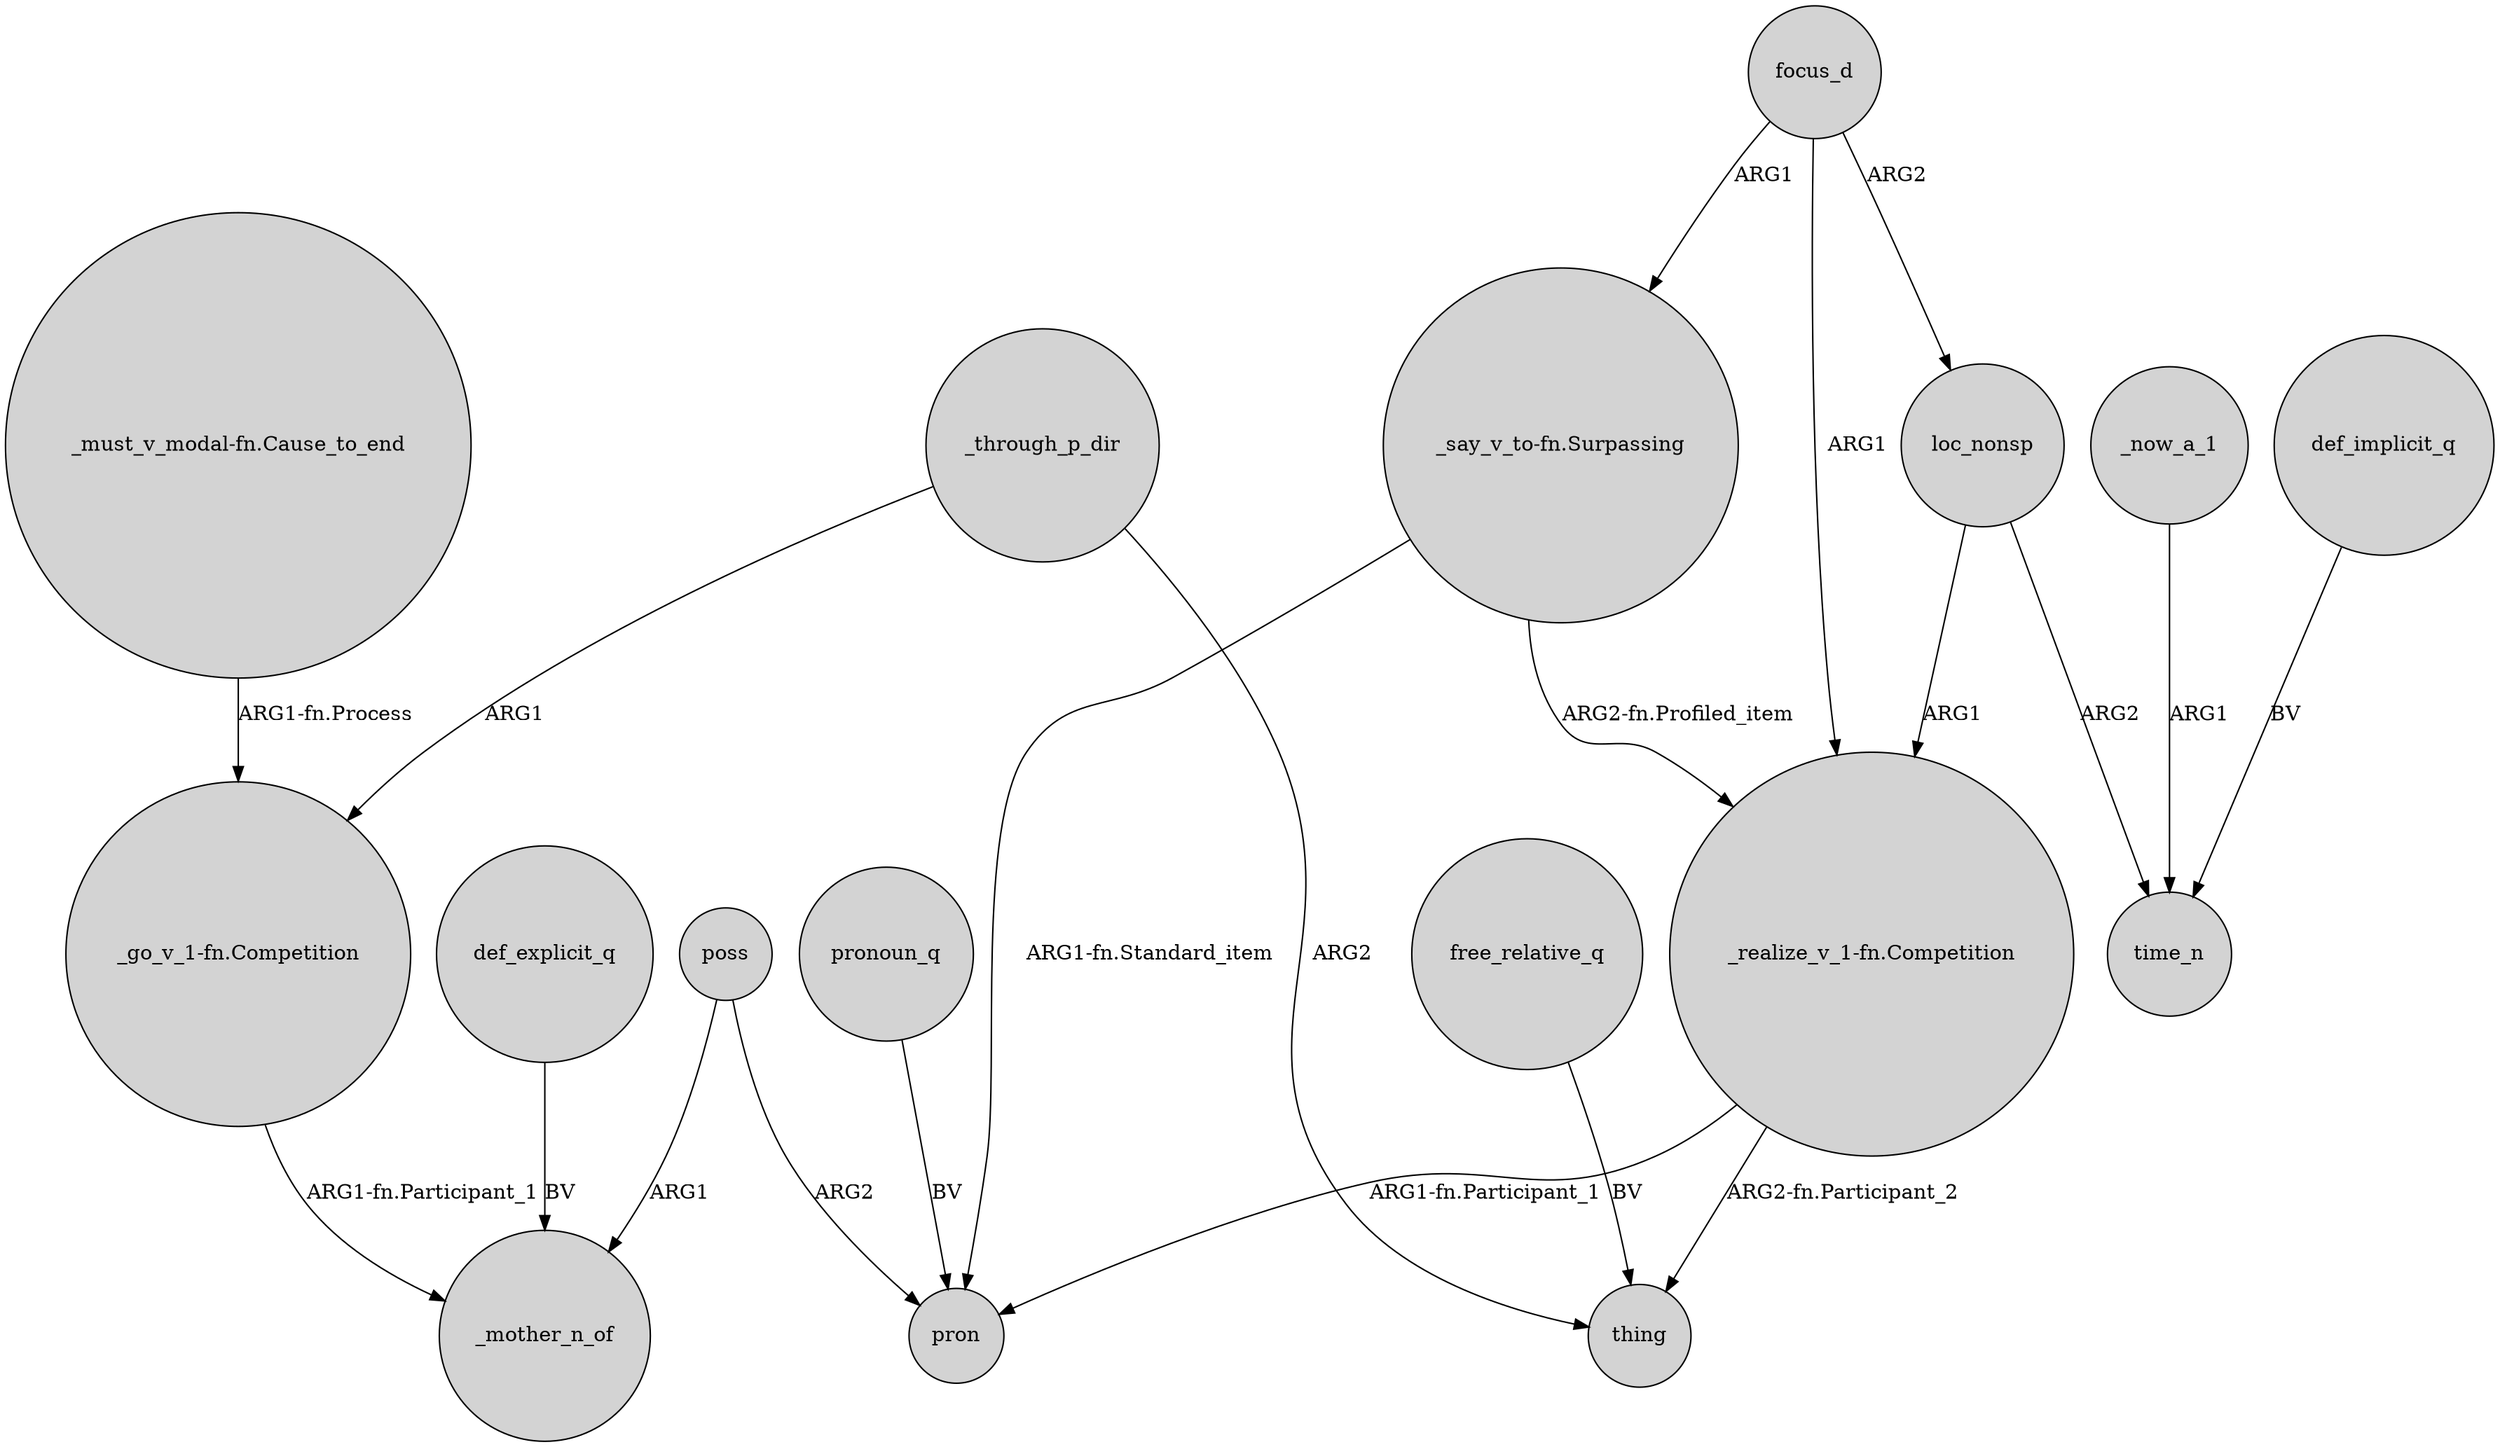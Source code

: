 digraph {
	node [shape=circle style=filled]
	"_go_v_1-fn.Competition" -> _mother_n_of [label="ARG1-fn.Participant_1"]
	def_explicit_q -> _mother_n_of [label=BV]
	focus_d -> loc_nonsp [label=ARG2]
	"_say_v_to-fn.Surpassing" -> "_realize_v_1-fn.Competition" [label="ARG2-fn.Profiled_item"]
	_through_p_dir -> thing [label=ARG2]
	loc_nonsp -> "_realize_v_1-fn.Competition" [label=ARG1]
	free_relative_q -> thing [label=BV]
	_now_a_1 -> time_n [label=ARG1]
	"_realize_v_1-fn.Competition" -> thing [label="ARG2-fn.Participant_2"]
	pronoun_q -> pron [label=BV]
	"_realize_v_1-fn.Competition" -> pron [label="ARG1-fn.Participant_1"]
	poss -> pron [label=ARG2]
	focus_d -> "_realize_v_1-fn.Competition" [label=ARG1]
	"_must_v_modal-fn.Cause_to_end" -> "_go_v_1-fn.Competition" [label="ARG1-fn.Process"]
	poss -> _mother_n_of [label=ARG1]
	_through_p_dir -> "_go_v_1-fn.Competition" [label=ARG1]
	focus_d -> "_say_v_to-fn.Surpassing" [label=ARG1]
	loc_nonsp -> time_n [label=ARG2]
	def_implicit_q -> time_n [label=BV]
	"_say_v_to-fn.Surpassing" -> pron [label="ARG1-fn.Standard_item"]
}
